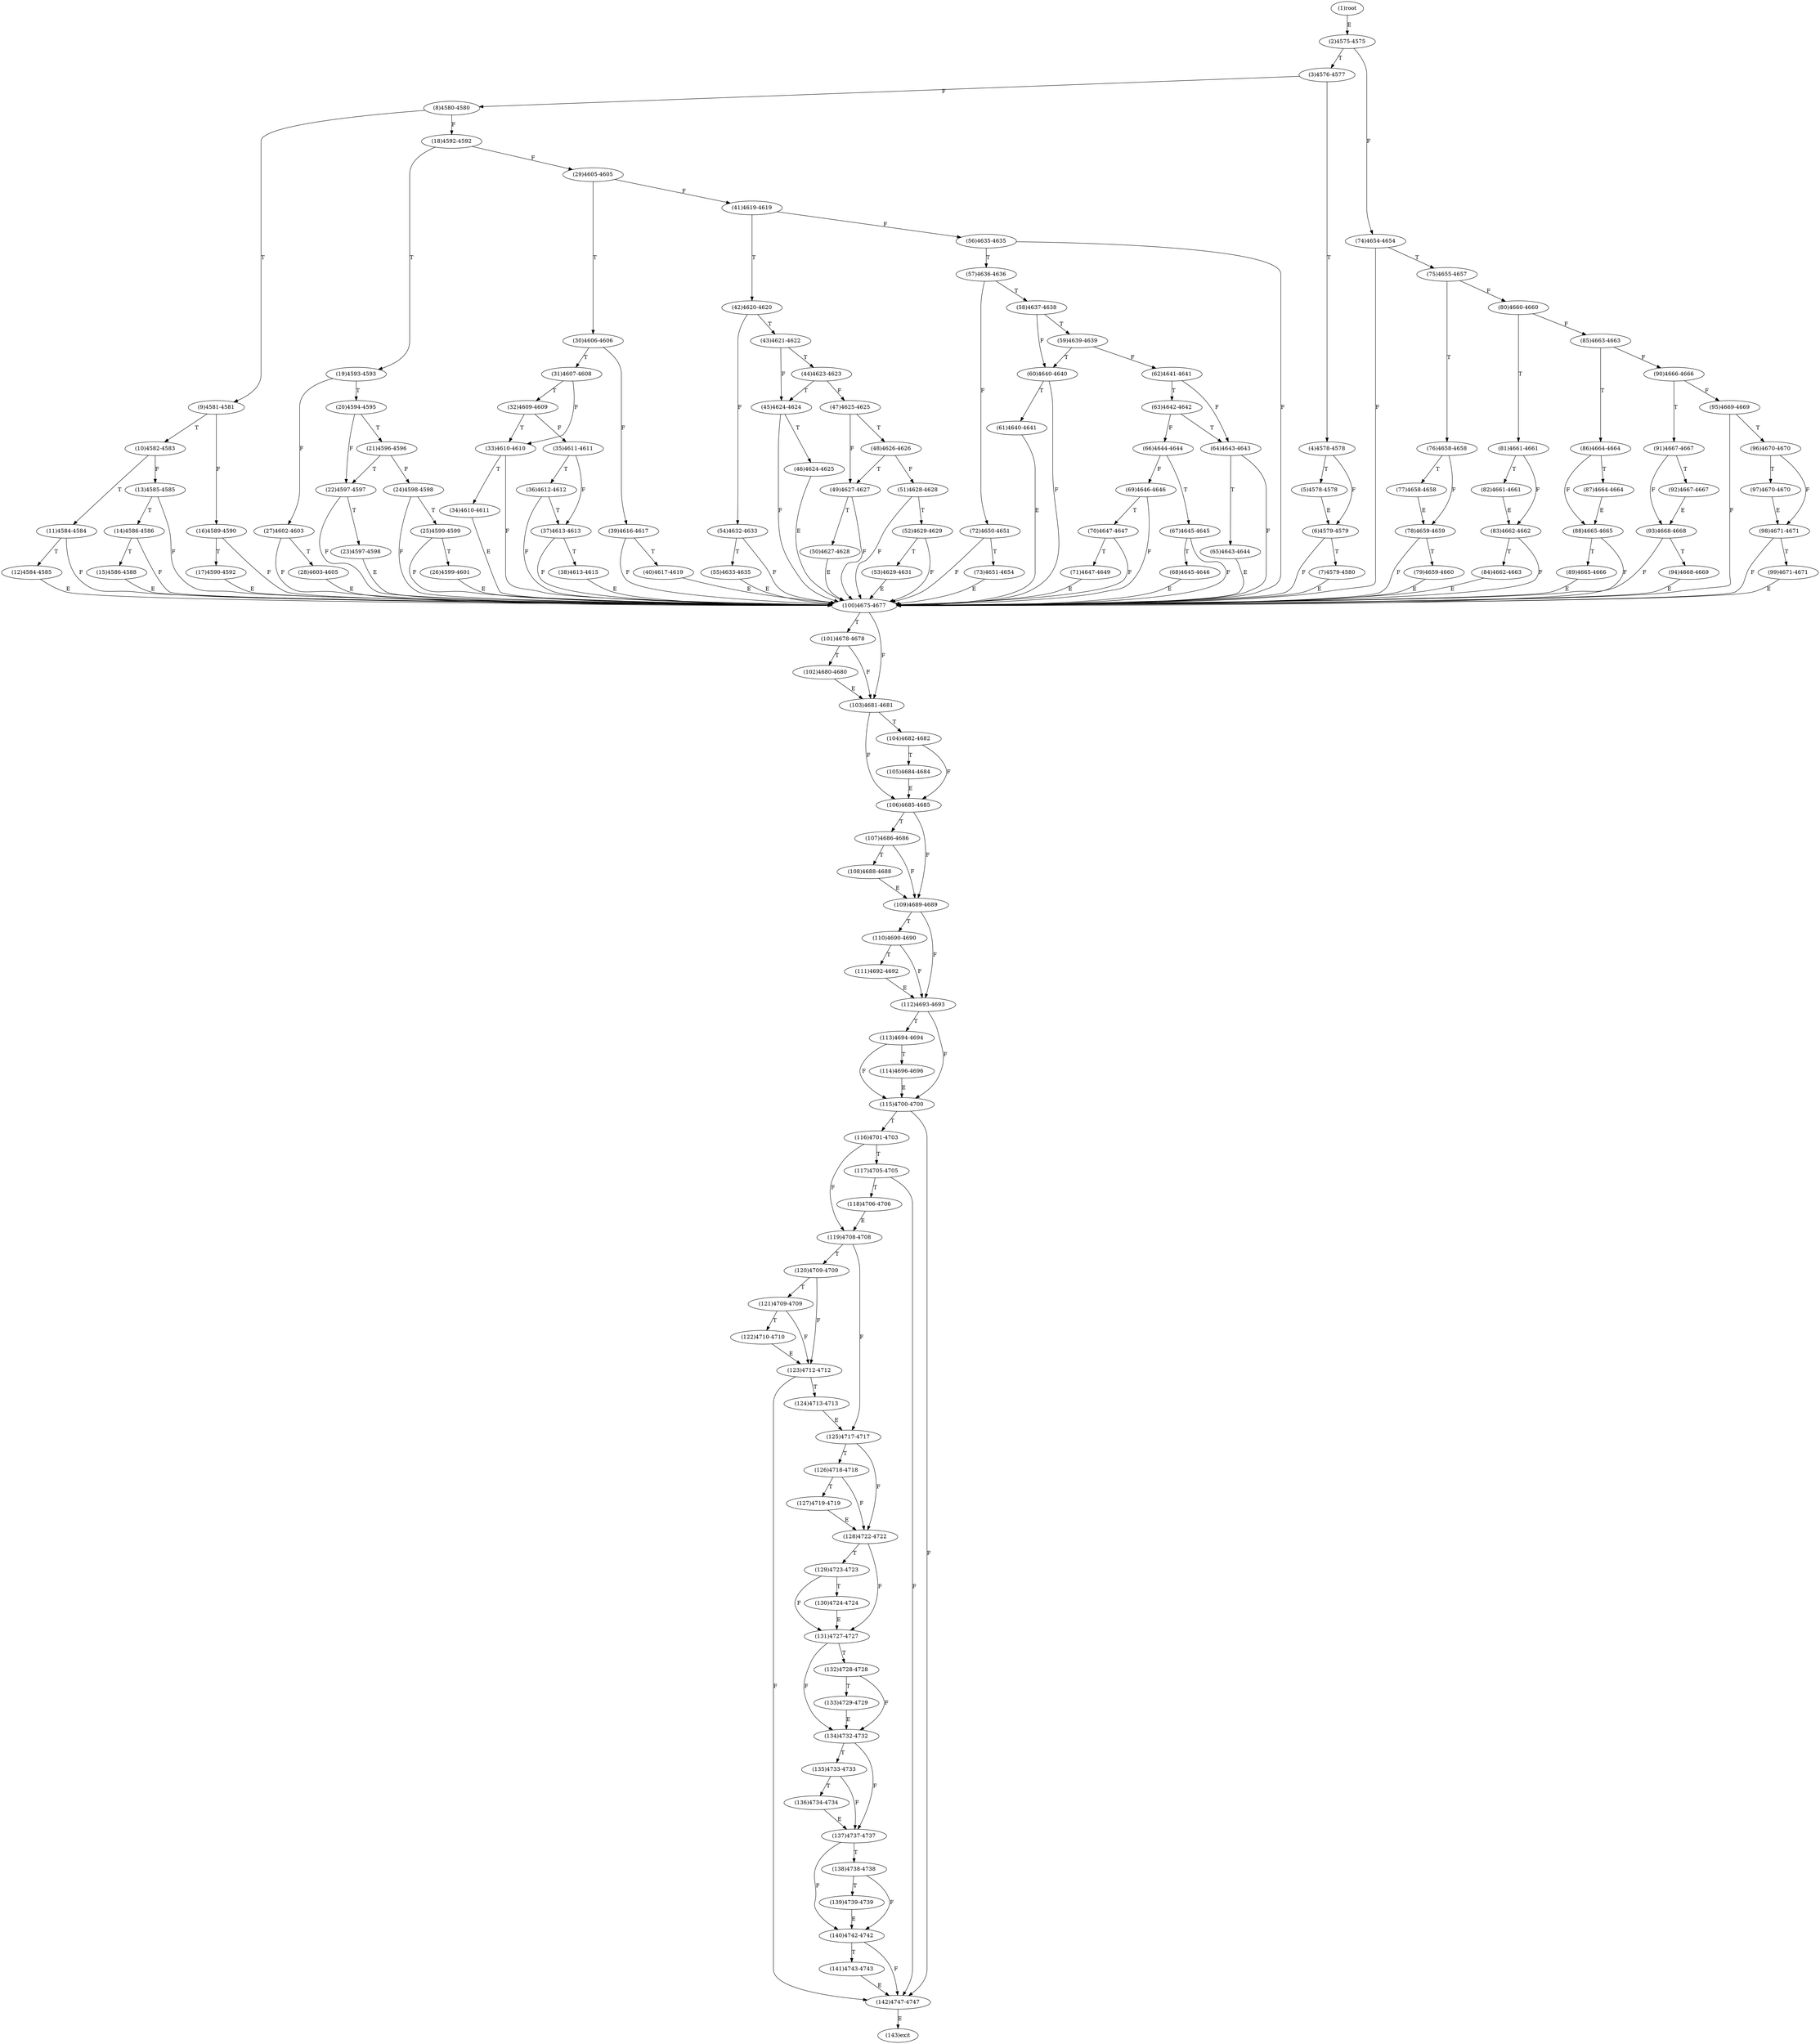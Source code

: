 digraph "" { 
1[ label="(1)root"];
2[ label="(2)4575-4575"];
3[ label="(3)4576-4577"];
4[ label="(4)4578-4578"];
5[ label="(5)4578-4578"];
6[ label="(6)4579-4579"];
7[ label="(7)4579-4580"];
8[ label="(8)4580-4580"];
9[ label="(9)4581-4581"];
10[ label="(10)4582-4583"];
11[ label="(11)4584-4584"];
12[ label="(12)4584-4585"];
13[ label="(13)4585-4585"];
14[ label="(14)4586-4586"];
15[ label="(15)4586-4588"];
17[ label="(17)4590-4592"];
16[ label="(16)4589-4590"];
19[ label="(19)4593-4593"];
18[ label="(18)4592-4592"];
21[ label="(21)4596-4596"];
20[ label="(20)4594-4595"];
23[ label="(23)4597-4598"];
22[ label="(22)4597-4597"];
25[ label="(25)4599-4599"];
24[ label="(24)4598-4598"];
27[ label="(27)4602-4603"];
26[ label="(26)4599-4601"];
29[ label="(29)4605-4605"];
28[ label="(28)4603-4605"];
31[ label="(31)4607-4608"];
30[ label="(30)4606-4606"];
34[ label="(34)4610-4611"];
35[ label="(35)4611-4611"];
32[ label="(32)4609-4609"];
33[ label="(33)4610-4610"];
38[ label="(38)4613-4615"];
39[ label="(39)4616-4617"];
36[ label="(36)4612-4612"];
37[ label="(37)4613-4613"];
42[ label="(42)4620-4620"];
43[ label="(43)4621-4622"];
40[ label="(40)4617-4619"];
41[ label="(41)4619-4619"];
46[ label="(46)4624-4625"];
47[ label="(47)4625-4625"];
44[ label="(44)4623-4623"];
45[ label="(45)4624-4624"];
51[ label="(51)4628-4628"];
50[ label="(50)4627-4628"];
49[ label="(49)4627-4627"];
48[ label="(48)4626-4626"];
55[ label="(55)4633-4635"];
54[ label="(54)4632-4633"];
53[ label="(53)4629-4631"];
52[ label="(52)4629-4629"];
59[ label="(59)4639-4639"];
58[ label="(58)4637-4638"];
57[ label="(57)4636-4636"];
56[ label="(56)4635-4635"];
63[ label="(63)4642-4642"];
62[ label="(62)4641-4641"];
61[ label="(61)4640-4641"];
60[ label="(60)4640-4640"];
68[ label="(68)4645-4646"];
69[ label="(69)4646-4646"];
70[ label="(70)4647-4647"];
71[ label="(71)4647-4649"];
64[ label="(64)4643-4643"];
65[ label="(65)4643-4644"];
66[ label="(66)4644-4644"];
67[ label="(67)4645-4645"];
76[ label="(76)4658-4658"];
77[ label="(77)4658-4658"];
78[ label="(78)4659-4659"];
79[ label="(79)4659-4660"];
72[ label="(72)4650-4651"];
73[ label="(73)4651-4654"];
74[ label="(74)4654-4654"];
75[ label="(75)4655-4657"];
85[ label="(85)4663-4663"];
84[ label="(84)4662-4663"];
87[ label="(87)4664-4664"];
86[ label="(86)4664-4664"];
81[ label="(81)4661-4661"];
80[ label="(80)4660-4660"];
83[ label="(83)4662-4662"];
82[ label="(82)4661-4661"];
93[ label="(93)4668-4668"];
92[ label="(92)4667-4667"];
95[ label="(95)4669-4669"];
94[ label="(94)4668-4669"];
89[ label="(89)4665-4666"];
88[ label="(88)4665-4665"];
91[ label="(91)4667-4667"];
90[ label="(90)4666-4666"];
102[ label="(102)4680-4680"];
103[ label="(103)4681-4681"];
100[ label="(100)4675-4677"];
101[ label="(101)4678-4678"];
98[ label="(98)4671-4671"];
99[ label="(99)4671-4671"];
96[ label="(96)4670-4670"];
97[ label="(97)4670-4670"];
110[ label="(110)4690-4690"];
111[ label="(111)4692-4692"];
108[ label="(108)4688-4688"];
109[ label="(109)4689-4689"];
106[ label="(106)4685-4685"];
107[ label="(107)4686-4686"];
104[ label="(104)4682-4682"];
105[ label="(105)4684-4684"];
119[ label="(119)4708-4708"];
118[ label="(118)4706-4706"];
117[ label="(117)4705-4705"];
116[ label="(116)4701-4703"];
115[ label="(115)4700-4700"];
114[ label="(114)4696-4696"];
113[ label="(113)4694-4694"];
112[ label="(112)4693-4693"];
127[ label="(127)4719-4719"];
126[ label="(126)4718-4718"];
125[ label="(125)4717-4717"];
124[ label="(124)4713-4713"];
123[ label="(123)4712-4712"];
122[ label="(122)4710-4710"];
121[ label="(121)4709-4709"];
120[ label="(120)4709-4709"];
137[ label="(137)4737-4737"];
136[ label="(136)4734-4734"];
139[ label="(139)4739-4739"];
138[ label="(138)4738-4738"];
141[ label="(141)4743-4743"];
140[ label="(140)4742-4742"];
143[ label="(143)exit"];
142[ label="(142)4747-4747"];
129[ label="(129)4723-4723"];
128[ label="(128)4722-4722"];
131[ label="(131)4727-4727"];
130[ label="(130)4724-4724"];
133[ label="(133)4729-4729"];
132[ label="(132)4728-4728"];
135[ label="(135)4733-4733"];
134[ label="(134)4732-4732"];
1->2[ label="E"];
2->74[ label="F"];
2->3[ label="T"];
3->8[ label="F"];
3->4[ label="T"];
4->6[ label="F"];
4->5[ label="T"];
5->6[ label="E"];
6->100[ label="F"];
6->7[ label="T"];
7->100[ label="E"];
8->18[ label="F"];
8->9[ label="T"];
9->16[ label="F"];
9->10[ label="T"];
10->13[ label="F"];
10->11[ label="T"];
11->100[ label="F"];
11->12[ label="T"];
12->100[ label="E"];
13->100[ label="F"];
13->14[ label="T"];
14->100[ label="F"];
14->15[ label="T"];
15->100[ label="E"];
16->100[ label="F"];
16->17[ label="T"];
17->100[ label="E"];
18->29[ label="F"];
18->19[ label="T"];
19->27[ label="F"];
19->20[ label="T"];
20->22[ label="F"];
20->21[ label="T"];
21->24[ label="F"];
21->22[ label="T"];
22->100[ label="F"];
22->23[ label="T"];
23->100[ label="E"];
24->100[ label="F"];
24->25[ label="T"];
25->100[ label="F"];
25->26[ label="T"];
26->100[ label="E"];
27->100[ label="F"];
27->28[ label="T"];
28->100[ label="E"];
29->41[ label="F"];
29->30[ label="T"];
30->39[ label="F"];
30->31[ label="T"];
31->33[ label="F"];
31->32[ label="T"];
32->35[ label="F"];
32->33[ label="T"];
33->100[ label="F"];
33->34[ label="T"];
34->100[ label="E"];
35->37[ label="F"];
35->36[ label="T"];
36->100[ label="F"];
36->37[ label="T"];
37->100[ label="F"];
37->38[ label="T"];
38->100[ label="E"];
39->100[ label="F"];
39->40[ label="T"];
40->100[ label="E"];
41->56[ label="F"];
41->42[ label="T"];
42->54[ label="F"];
42->43[ label="T"];
43->45[ label="F"];
43->44[ label="T"];
44->47[ label="F"];
44->45[ label="T"];
45->100[ label="F"];
45->46[ label="T"];
46->100[ label="E"];
47->49[ label="F"];
47->48[ label="T"];
48->51[ label="F"];
48->49[ label="T"];
49->100[ label="F"];
49->50[ label="T"];
50->100[ label="E"];
51->100[ label="F"];
51->52[ label="T"];
52->100[ label="F"];
52->53[ label="T"];
53->100[ label="E"];
54->100[ label="F"];
54->55[ label="T"];
55->100[ label="E"];
56->100[ label="F"];
56->57[ label="T"];
57->72[ label="F"];
57->58[ label="T"];
58->60[ label="F"];
58->59[ label="T"];
59->62[ label="F"];
59->60[ label="T"];
60->100[ label="F"];
60->61[ label="T"];
61->100[ label="E"];
62->64[ label="F"];
62->63[ label="T"];
63->66[ label="F"];
63->64[ label="T"];
64->100[ label="F"];
64->65[ label="T"];
65->100[ label="E"];
66->69[ label="F"];
66->67[ label="T"];
67->100[ label="F"];
67->68[ label="T"];
68->100[ label="E"];
69->100[ label="F"];
69->70[ label="T"];
70->100[ label="F"];
70->71[ label="T"];
71->100[ label="E"];
72->100[ label="F"];
72->73[ label="T"];
73->100[ label="E"];
74->100[ label="F"];
74->75[ label="T"];
75->80[ label="F"];
75->76[ label="T"];
76->78[ label="F"];
76->77[ label="T"];
77->78[ label="E"];
78->100[ label="F"];
78->79[ label="T"];
79->100[ label="E"];
80->85[ label="F"];
80->81[ label="T"];
81->83[ label="F"];
81->82[ label="T"];
82->83[ label="E"];
83->100[ label="F"];
83->84[ label="T"];
84->100[ label="E"];
85->90[ label="F"];
85->86[ label="T"];
86->88[ label="F"];
86->87[ label="T"];
87->88[ label="E"];
88->100[ label="F"];
88->89[ label="T"];
89->100[ label="E"];
90->95[ label="F"];
90->91[ label="T"];
91->93[ label="F"];
91->92[ label="T"];
92->93[ label="E"];
93->100[ label="F"];
93->94[ label="T"];
94->100[ label="E"];
95->100[ label="F"];
95->96[ label="T"];
96->98[ label="F"];
96->97[ label="T"];
97->98[ label="E"];
98->100[ label="F"];
98->99[ label="T"];
99->100[ label="E"];
100->103[ label="F"];
100->101[ label="T"];
101->103[ label="F"];
101->102[ label="T"];
102->103[ label="E"];
103->106[ label="F"];
103->104[ label="T"];
104->106[ label="F"];
104->105[ label="T"];
105->106[ label="E"];
106->109[ label="F"];
106->107[ label="T"];
107->109[ label="F"];
107->108[ label="T"];
108->109[ label="E"];
109->112[ label="F"];
109->110[ label="T"];
110->112[ label="F"];
110->111[ label="T"];
111->112[ label="E"];
112->115[ label="F"];
112->113[ label="T"];
113->115[ label="F"];
113->114[ label="T"];
114->115[ label="E"];
115->142[ label="F"];
115->116[ label="T"];
116->119[ label="F"];
116->117[ label="T"];
117->142[ label="F"];
117->118[ label="T"];
118->119[ label="E"];
119->125[ label="F"];
119->120[ label="T"];
120->123[ label="F"];
120->121[ label="T"];
121->123[ label="F"];
121->122[ label="T"];
122->123[ label="E"];
123->142[ label="F"];
123->124[ label="T"];
124->125[ label="E"];
125->128[ label="F"];
125->126[ label="T"];
126->128[ label="F"];
126->127[ label="T"];
127->128[ label="E"];
128->131[ label="F"];
128->129[ label="T"];
129->131[ label="F"];
129->130[ label="T"];
130->131[ label="E"];
131->134[ label="F"];
131->132[ label="T"];
132->134[ label="F"];
132->133[ label="T"];
133->134[ label="E"];
134->137[ label="F"];
134->135[ label="T"];
135->137[ label="F"];
135->136[ label="T"];
136->137[ label="E"];
137->140[ label="F"];
137->138[ label="T"];
138->140[ label="F"];
138->139[ label="T"];
139->140[ label="E"];
140->142[ label="F"];
140->141[ label="T"];
141->142[ label="E"];
142->143[ label="E"];
}